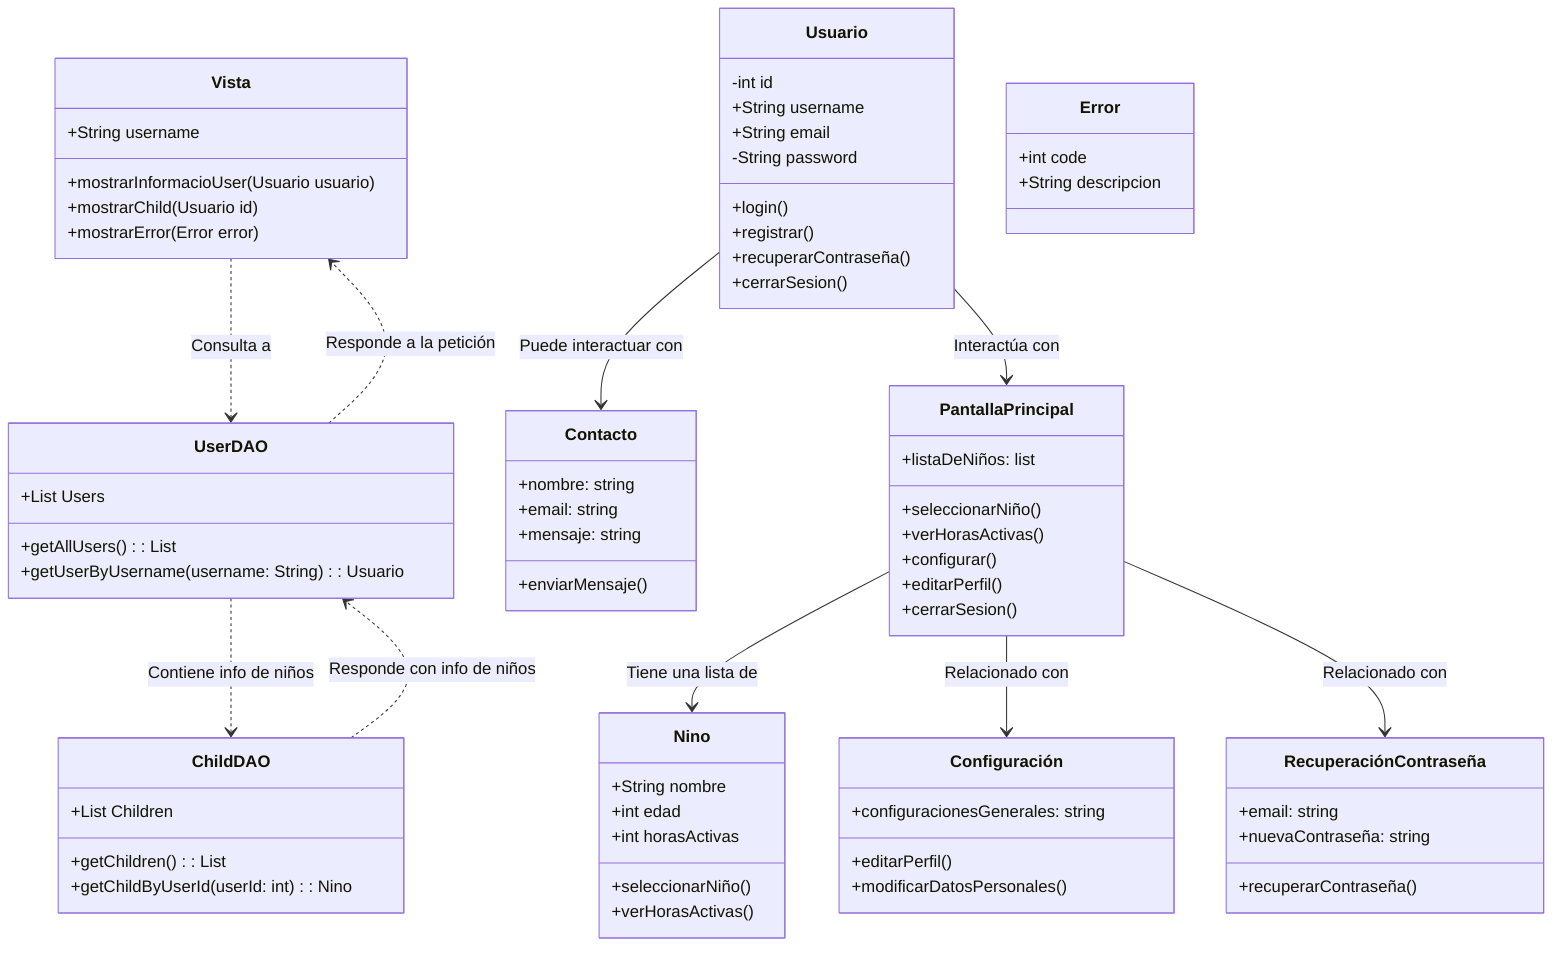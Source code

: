 classDiagram
    class Vista {
        +String username
        +mostrarInformacioUser(Usuario usuario)
        +mostrarChild(Usuario id)
        +mostrarError(Error error)
    }

    class Usuario {
        -int id
        +String username
        +String email
        -String password
        +login()
        +registrar()
        +recuperarContraseña()
        +cerrarSesion()
    }

    class PantallaPrincipal {
        +listaDeNiños: list
        +seleccionarNiño()
        +verHorasActivas()
        +configurar()
        +editarPerfil()
        +cerrarSesion()
    }

    class Nino {
        +String nombre
        +int edad
        +int horasActivas
        +seleccionarNiño()
        +verHorasActivas()
    }

    class Configuración {
        +configuracionesGenerales: string
        +editarPerfil()
        +modificarDatosPersonales()
    }

    class RecuperaciónContraseña {
        +email: string
        +nuevaContraseña: string
        +recuperarContraseña()
    }

    class Contacto {
        +nombre: string
        +email: string
        +mensaje: string
        +enviarMensaje()
    }

    class Error {
        +int code
        +String descripcion
    }

    class UserDAO {
        +List<Usuario> Users
        +getAllUsers(): List
        +getUserByUsername(username: String): Usuario
    }

    class ChildDAO {
        +List<Nino> Children
        +getChildren(): List
        +getChildByUserId(userId: int): Nino
    }

    Vista ..> UserDAO : Consulta a
    UserDAO ..> Vista : Responde a la petición
    UserDAO ..> ChildDAO : Contiene info de niños
    ChildDAO ..> UserDAO : Responde con info de niños

    Usuario --> PantallaPrincipal : Interactúa con
    PantallaPrincipal --> Nino : Tiene una lista de
    PantallaPrincipal --> Configuración : Relacionado con
    PantallaPrincipal --> RecuperaciónContraseña : Relacionado con
    Usuario --> Contacto : Puede interactuar con